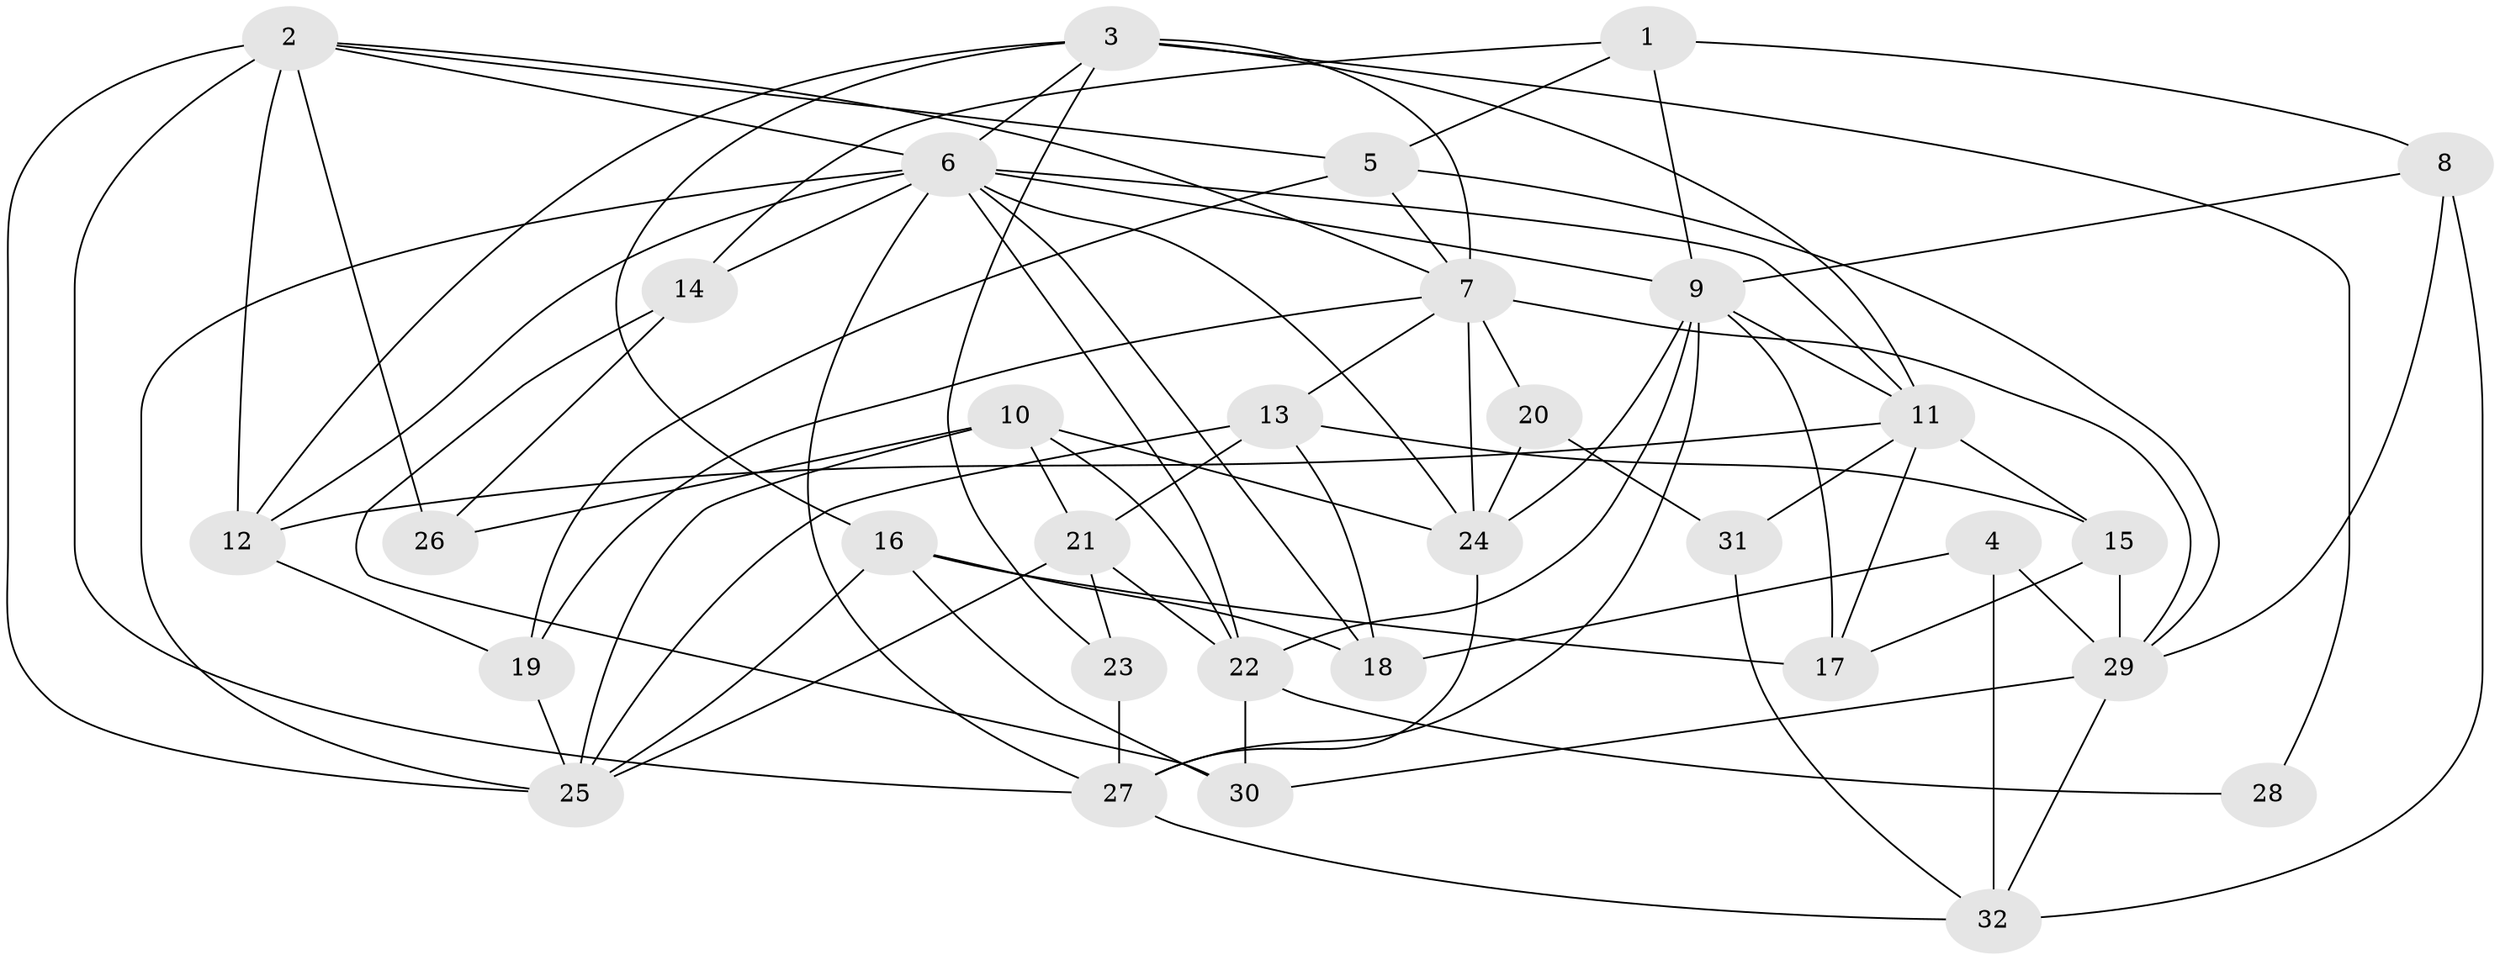 // original degree distribution, {7: 0.046875, 5: 0.234375, 4: 0.265625, 3: 0.3125, 2: 0.09375, 8: 0.015625, 6: 0.03125}
// Generated by graph-tools (version 1.1) at 2025/02/03/09/25 03:02:14]
// undirected, 32 vertices, 82 edges
graph export_dot {
graph [start="1"]
  node [color=gray90,style=filled];
  1;
  2;
  3;
  4;
  5;
  6;
  7;
  8;
  9;
  10;
  11;
  12;
  13;
  14;
  15;
  16;
  17;
  18;
  19;
  20;
  21;
  22;
  23;
  24;
  25;
  26;
  27;
  28;
  29;
  30;
  31;
  32;
  1 -- 5 [weight=1.0];
  1 -- 8 [weight=1.0];
  1 -- 9 [weight=1.0];
  1 -- 14 [weight=1.0];
  2 -- 5 [weight=1.0];
  2 -- 6 [weight=1.0];
  2 -- 7 [weight=1.0];
  2 -- 12 [weight=1.0];
  2 -- 25 [weight=1.0];
  2 -- 26 [weight=1.0];
  2 -- 27 [weight=1.0];
  3 -- 6 [weight=1.0];
  3 -- 7 [weight=1.0];
  3 -- 11 [weight=1.0];
  3 -- 12 [weight=1.0];
  3 -- 16 [weight=1.0];
  3 -- 23 [weight=1.0];
  3 -- 28 [weight=1.0];
  4 -- 18 [weight=2.0];
  4 -- 29 [weight=1.0];
  4 -- 32 [weight=2.0];
  5 -- 7 [weight=1.0];
  5 -- 19 [weight=1.0];
  5 -- 29 [weight=1.0];
  6 -- 9 [weight=2.0];
  6 -- 11 [weight=1.0];
  6 -- 12 [weight=1.0];
  6 -- 14 [weight=2.0];
  6 -- 18 [weight=1.0];
  6 -- 22 [weight=2.0];
  6 -- 24 [weight=1.0];
  6 -- 25 [weight=1.0];
  6 -- 27 [weight=1.0];
  7 -- 13 [weight=1.0];
  7 -- 19 [weight=1.0];
  7 -- 20 [weight=2.0];
  7 -- 24 [weight=1.0];
  7 -- 29 [weight=1.0];
  8 -- 9 [weight=1.0];
  8 -- 29 [weight=1.0];
  8 -- 32 [weight=1.0];
  9 -- 11 [weight=1.0];
  9 -- 17 [weight=1.0];
  9 -- 22 [weight=1.0];
  9 -- 24 [weight=1.0];
  9 -- 27 [weight=1.0];
  10 -- 21 [weight=1.0];
  10 -- 22 [weight=1.0];
  10 -- 24 [weight=1.0];
  10 -- 25 [weight=1.0];
  10 -- 26 [weight=1.0];
  11 -- 12 [weight=1.0];
  11 -- 15 [weight=1.0];
  11 -- 17 [weight=1.0];
  11 -- 31 [weight=1.0];
  12 -- 19 [weight=1.0];
  13 -- 15 [weight=1.0];
  13 -- 18 [weight=2.0];
  13 -- 21 [weight=1.0];
  13 -- 25 [weight=1.0];
  14 -- 26 [weight=1.0];
  14 -- 30 [weight=1.0];
  15 -- 17 [weight=1.0];
  15 -- 29 [weight=1.0];
  16 -- 17 [weight=2.0];
  16 -- 18 [weight=1.0];
  16 -- 25 [weight=1.0];
  16 -- 30 [weight=1.0];
  19 -- 25 [weight=2.0];
  20 -- 24 [weight=1.0];
  20 -- 31 [weight=1.0];
  21 -- 22 [weight=1.0];
  21 -- 23 [weight=1.0];
  21 -- 25 [weight=1.0];
  22 -- 28 [weight=1.0];
  22 -- 30 [weight=2.0];
  23 -- 27 [weight=1.0];
  24 -- 27 [weight=1.0];
  27 -- 32 [weight=1.0];
  29 -- 30 [weight=1.0];
  29 -- 32 [weight=1.0];
  31 -- 32 [weight=1.0];
}
